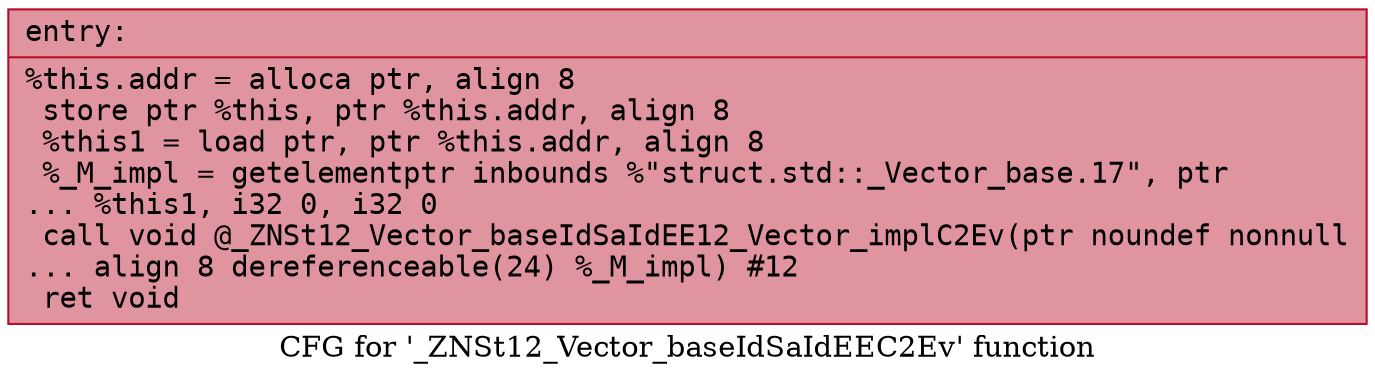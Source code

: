 digraph "CFG for '_ZNSt12_Vector_baseIdSaIdEEC2Ev' function" {
	label="CFG for '_ZNSt12_Vector_baseIdSaIdEEC2Ev' function";

	Node0x55e722d5d210 [shape=record,color="#b70d28ff", style=filled, fillcolor="#b70d2870" fontname="Courier",label="{entry:\l|  %this.addr = alloca ptr, align 8\l  store ptr %this, ptr %this.addr, align 8\l  %this1 = load ptr, ptr %this.addr, align 8\l  %_M_impl = getelementptr inbounds %\"struct.std::_Vector_base.17\", ptr\l... %this1, i32 0, i32 0\l  call void @_ZNSt12_Vector_baseIdSaIdEE12_Vector_implC2Ev(ptr noundef nonnull\l... align 8 dereferenceable(24) %_M_impl) #12\l  ret void\l}"];
}

